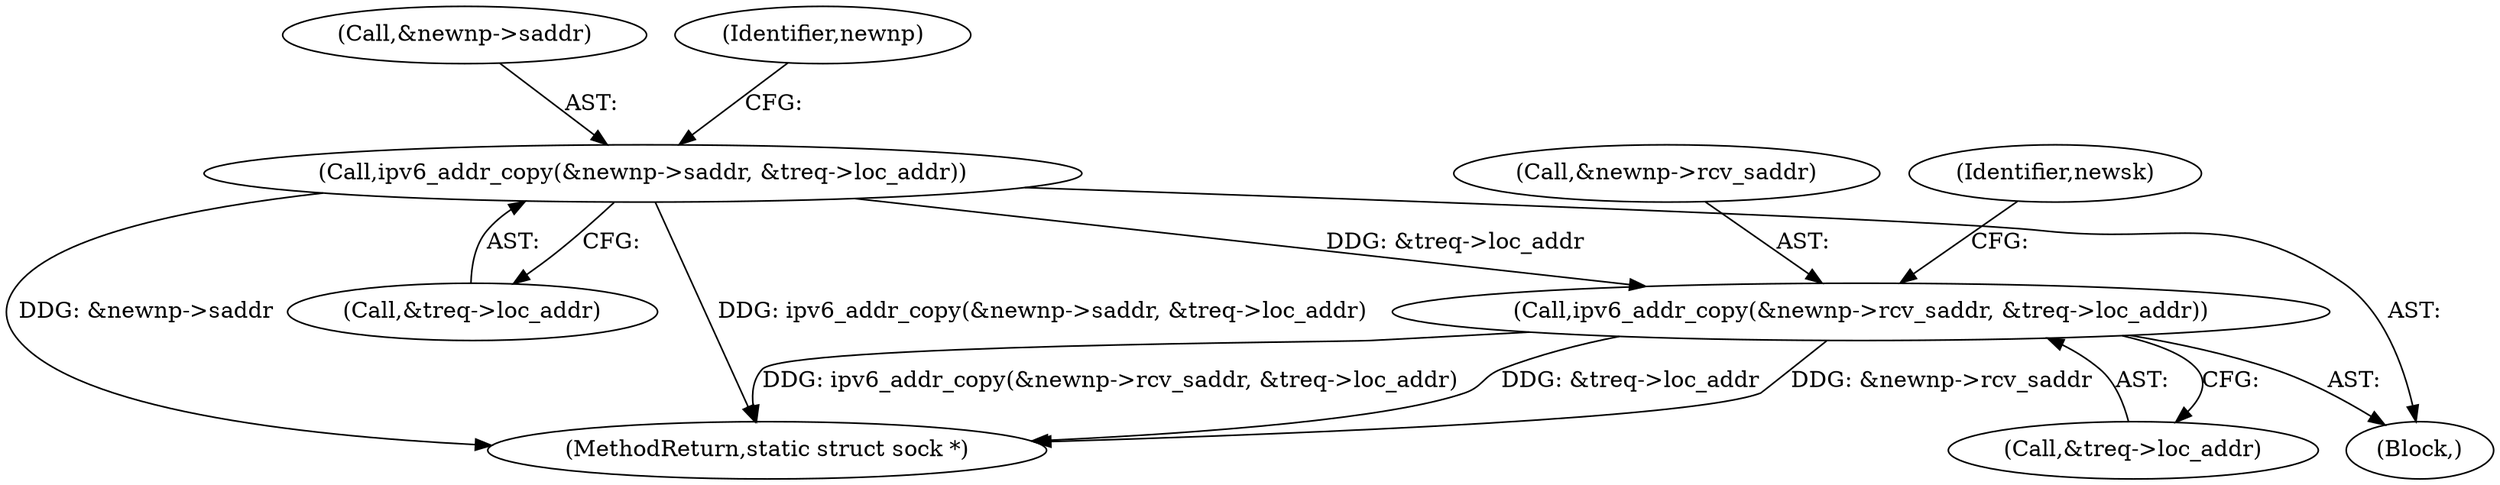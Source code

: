 digraph "0_linux_f6d8bd051c391c1c0458a30b2a7abcd939329259_33@API" {
"1000352" [label="(Call,ipv6_addr_copy(&newnp->rcv_saddr, &treq->loc_addr))"];
"1000343" [label="(Call,ipv6_addr_copy(&newnp->saddr, &treq->loc_addr))"];
"1000344" [label="(Call,&newnp->saddr)"];
"1000352" [label="(Call,ipv6_addr_copy(&newnp->rcv_saddr, &treq->loc_addr))"];
"1000115" [label="(Block,)"];
"1000343" [label="(Call,ipv6_addr_copy(&newnp->saddr, &treq->loc_addr))"];
"1000353" [label="(Call,&newnp->rcv_saddr)"];
"1000363" [label="(Identifier,newsk)"];
"1000357" [label="(Call,&treq->loc_addr)"];
"1000355" [label="(Identifier,newnp)"];
"1000348" [label="(Call,&treq->loc_addr)"];
"1000604" [label="(MethodReturn,static struct sock *)"];
"1000352" -> "1000115"  [label="AST: "];
"1000352" -> "1000357"  [label="CFG: "];
"1000353" -> "1000352"  [label="AST: "];
"1000357" -> "1000352"  [label="AST: "];
"1000363" -> "1000352"  [label="CFG: "];
"1000352" -> "1000604"  [label="DDG: &treq->loc_addr"];
"1000352" -> "1000604"  [label="DDG: &newnp->rcv_saddr"];
"1000352" -> "1000604"  [label="DDG: ipv6_addr_copy(&newnp->rcv_saddr, &treq->loc_addr)"];
"1000343" -> "1000352"  [label="DDG: &treq->loc_addr"];
"1000343" -> "1000115"  [label="AST: "];
"1000343" -> "1000348"  [label="CFG: "];
"1000344" -> "1000343"  [label="AST: "];
"1000348" -> "1000343"  [label="AST: "];
"1000355" -> "1000343"  [label="CFG: "];
"1000343" -> "1000604"  [label="DDG: &newnp->saddr"];
"1000343" -> "1000604"  [label="DDG: ipv6_addr_copy(&newnp->saddr, &treq->loc_addr)"];
}
